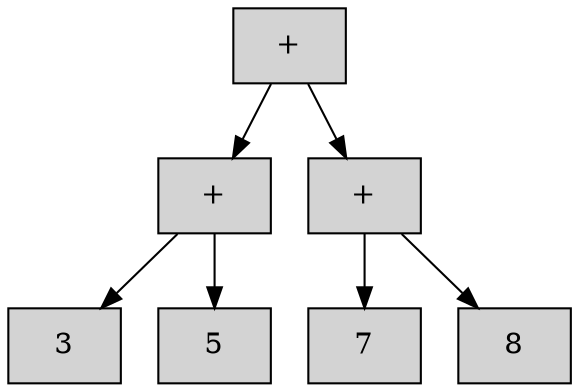
digraph {
node [shape = box; style = filled;];
2->3;
2->4;
1->2;
5->6;
5->7;
1->5;
3[label="3";]4[label="5";]2[label="+";]6[label="7";]7[label="8";]5[label="+";]1[label="+";]}

